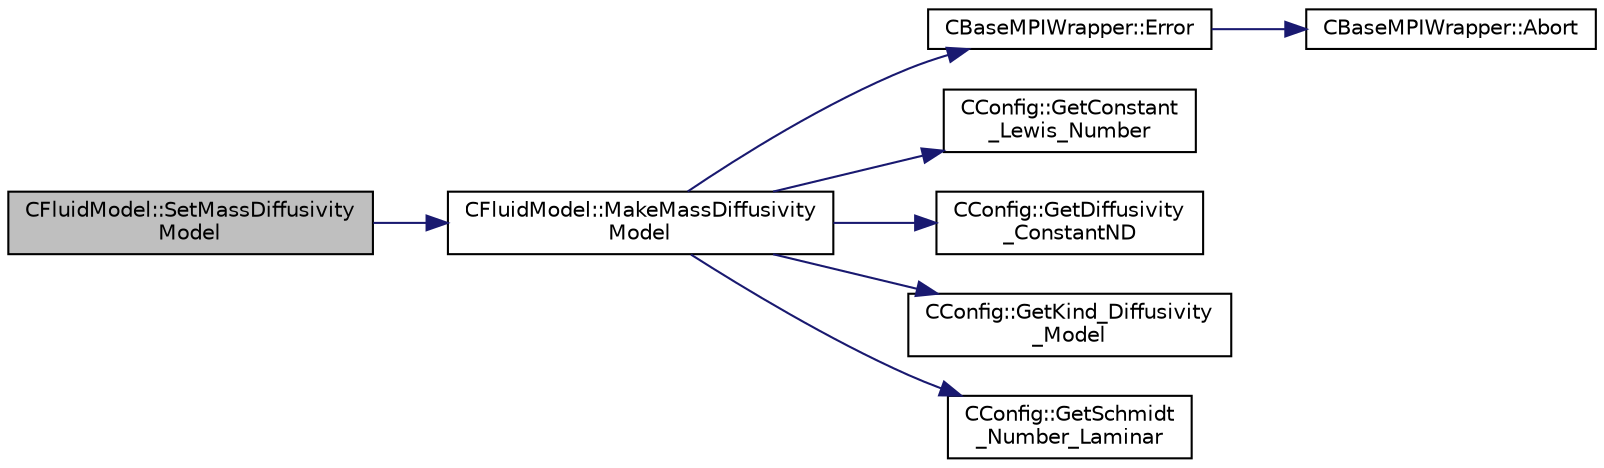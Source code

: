 digraph "CFluidModel::SetMassDiffusivityModel"
{
 // LATEX_PDF_SIZE
  edge [fontname="Helvetica",fontsize="10",labelfontname="Helvetica",labelfontsize="10"];
  node [fontname="Helvetica",fontsize="10",shape=record];
  rankdir="LR";
  Node1 [label="CFluidModel::SetMassDiffusivity\lModel",height=0.2,width=0.4,color="black", fillcolor="grey75", style="filled", fontcolor="black",tooltip="Set mass diffusivity model."];
  Node1 -> Node2 [color="midnightblue",fontsize="10",style="solid",fontname="Helvetica"];
  Node2 [label="CFluidModel::MakeMassDiffusivity\lModel",height=0.2,width=0.4,color="black", fillcolor="white", style="filled",URL="$classCFluidModel.html#aa2ca5c2f4bfbf008d556c78f10edcabe",tooltip="Instantiate the right type of mass diffusivity model based on config."];
  Node2 -> Node3 [color="midnightblue",fontsize="10",style="solid",fontname="Helvetica"];
  Node3 [label="CBaseMPIWrapper::Error",height=0.2,width=0.4,color="black", fillcolor="white", style="filled",URL="$classCBaseMPIWrapper.html#a04457c47629bda56704e6a8804833eeb",tooltip=" "];
  Node3 -> Node4 [color="midnightblue",fontsize="10",style="solid",fontname="Helvetica"];
  Node4 [label="CBaseMPIWrapper::Abort",height=0.2,width=0.4,color="black", fillcolor="white", style="filled",URL="$classCBaseMPIWrapper.html#af7297d861dca86b45cf561b6ab642e8f",tooltip=" "];
  Node2 -> Node5 [color="midnightblue",fontsize="10",style="solid",fontname="Helvetica"];
  Node5 [label="CConfig::GetConstant\l_Lewis_Number",height=0.2,width=0.4,color="black", fillcolor="white", style="filled",URL="$classCConfig.html#a4aac5a74c1e515710054f8ac8b9353dd",tooltip="Get the value of the Lewis number for each species."];
  Node2 -> Node6 [color="midnightblue",fontsize="10",style="solid",fontname="Helvetica"];
  Node6 [label="CConfig::GetDiffusivity\l_ConstantND",height=0.2,width=0.4,color="black", fillcolor="white", style="filled",URL="$classCConfig.html#ab70aa89c8e2f7c568a33b568c3d18f23",tooltip="Get the value of the non-dimensional constant mass diffusivity."];
  Node2 -> Node7 [color="midnightblue",fontsize="10",style="solid",fontname="Helvetica"];
  Node7 [label="CConfig::GetKind_Diffusivity\l_Model",height=0.2,width=0.4,color="black", fillcolor="white", style="filled",URL="$classCConfig.html#a377fb11c4c29f506337afc8b78378fcc",tooltip="Get the value of the mass diffusivity model."];
  Node2 -> Node8 [color="midnightblue",fontsize="10",style="solid",fontname="Helvetica"];
  Node8 [label="CConfig::GetSchmidt\l_Number_Laminar",height=0.2,width=0.4,color="black", fillcolor="white", style="filled",URL="$classCConfig.html#a5f170bedb98a9dd0b7f45d049eebfde7",tooltip="Get the value of the laminar Schmidt number for scalar transport."];
}
